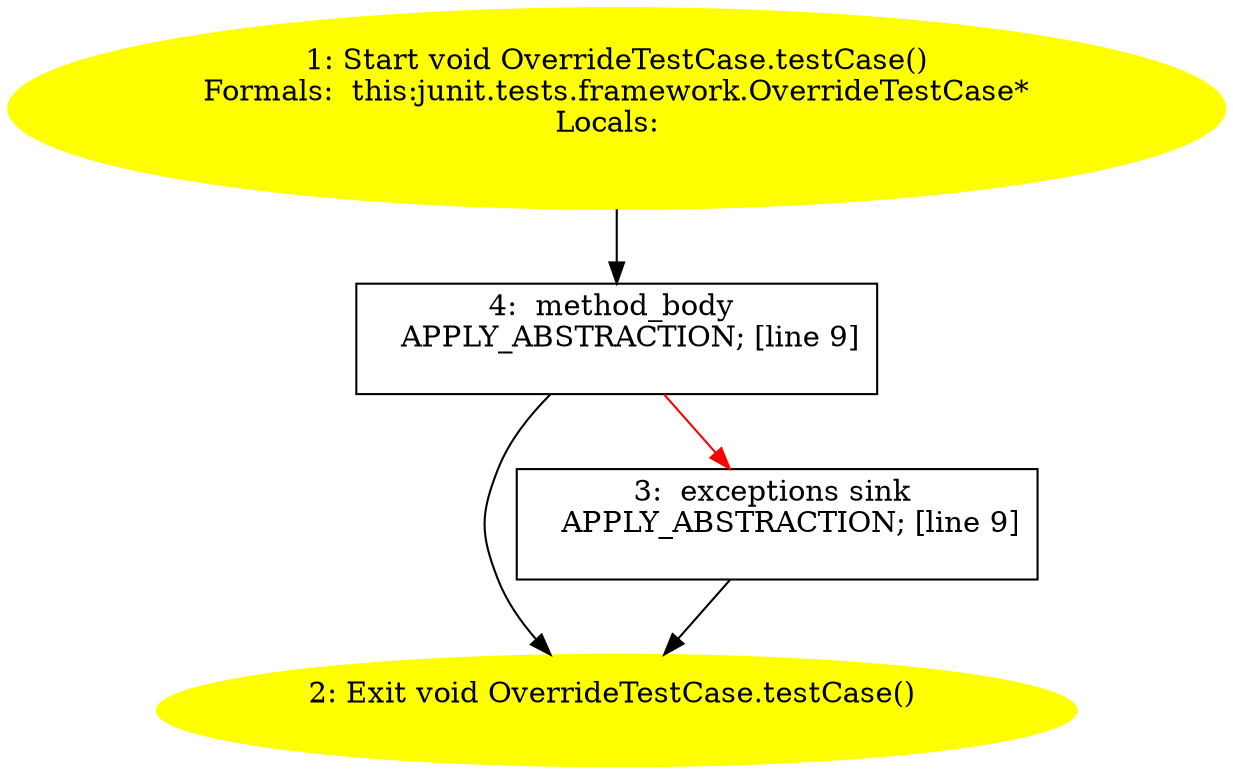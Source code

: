 /* @generated */
digraph cfg {
"junit.tests.framework.OverrideTestCase.testCase():void.76d359e25ca3c5f0c62b664465d91ad9_1" [label="1: Start void OverrideTestCase.testCase()\nFormals:  this:junit.tests.framework.OverrideTestCase*\nLocals:  \n  " color=yellow style=filled]
	

	 "junit.tests.framework.OverrideTestCase.testCase():void.76d359e25ca3c5f0c62b664465d91ad9_1" -> "junit.tests.framework.OverrideTestCase.testCase():void.76d359e25ca3c5f0c62b664465d91ad9_4" ;
"junit.tests.framework.OverrideTestCase.testCase():void.76d359e25ca3c5f0c62b664465d91ad9_2" [label="2: Exit void OverrideTestCase.testCase() \n  " color=yellow style=filled]
	

"junit.tests.framework.OverrideTestCase.testCase():void.76d359e25ca3c5f0c62b664465d91ad9_3" [label="3:  exceptions sink \n   APPLY_ABSTRACTION; [line 9]\n " shape="box"]
	

	 "junit.tests.framework.OverrideTestCase.testCase():void.76d359e25ca3c5f0c62b664465d91ad9_3" -> "junit.tests.framework.OverrideTestCase.testCase():void.76d359e25ca3c5f0c62b664465d91ad9_2" ;
"junit.tests.framework.OverrideTestCase.testCase():void.76d359e25ca3c5f0c62b664465d91ad9_4" [label="4:  method_body \n   APPLY_ABSTRACTION; [line 9]\n " shape="box"]
	

	 "junit.tests.framework.OverrideTestCase.testCase():void.76d359e25ca3c5f0c62b664465d91ad9_4" -> "junit.tests.framework.OverrideTestCase.testCase():void.76d359e25ca3c5f0c62b664465d91ad9_2" ;
	 "junit.tests.framework.OverrideTestCase.testCase():void.76d359e25ca3c5f0c62b664465d91ad9_4" -> "junit.tests.framework.OverrideTestCase.testCase():void.76d359e25ca3c5f0c62b664465d91ad9_3" [color="red" ];
}
